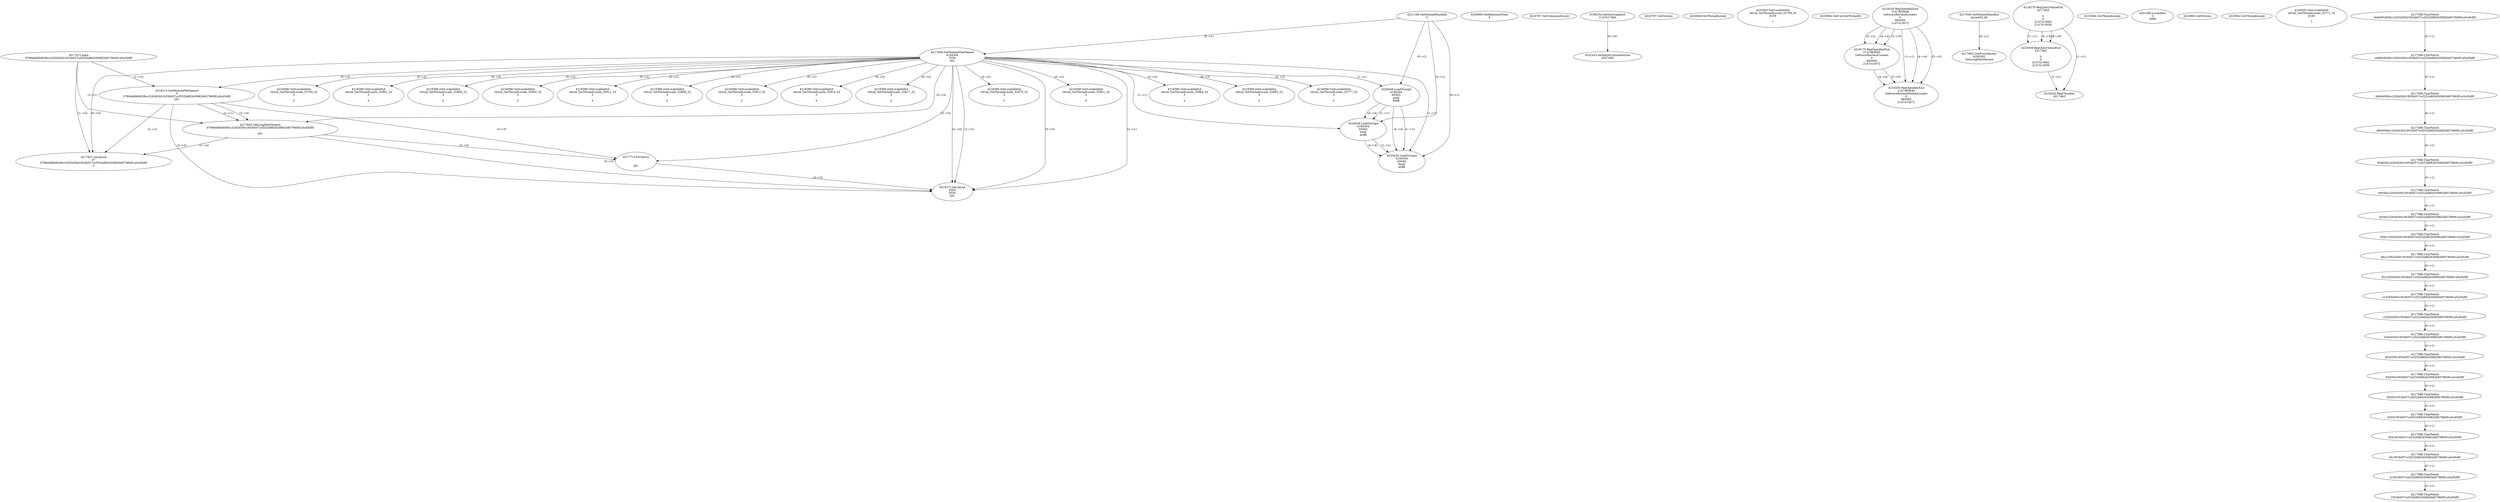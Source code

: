 // Global SCDG with merge call
digraph {
	0 [label="4517472.main
0789e8d80d058cc3283d3041953b057ccf252b882630982b85786081a5cd5df0"]
	1 [label="4221108.GetModuleHandleA
0"]
	2 [label="4209069.GetKeyboardType
0"]
	3 [label="4220767.GetCommandLineA
"]
	4 [label="4199254.GetStartupInfoA
2147417460"]
	5 [label="4220787.GetVersion
"]
	6 [label="4220849.GetThreadLocale
"]
	7 [label="4220502.GetLocaleInfoA
retval_GetThreadLocale_32768_32
4100

7"]
	8 [label="4220864.GetCurrentThreadId
"]
	9 [label="4217458.GetModuleFileNameA
4194304
PZM
261"]
	1 -> 9 [label="(0-->1)"]
	10 [label="4218115.GetModuleFileNameA
0
0789e8d80d058cc3283d3041953b057ccf252b882630982b85786081a5cd5df0
261"]
	0 -> 10 [label="(1-->2)"]
	9 -> 10 [label="(3-->3)"]
	11 [label="4218145.RegOpenKeyExA
2147483649
Software\Borland\Locales
0
983065
2147413072"]
	12 [label="4217645.GetModuleHandleA
kernel32.dll"]
	13 [label="4217662.GetProcAddress
6295592
GetLongPathNameA"]
	12 -> 13 [label="(0-->1)"]
	14 [label="4217692.GetLongPathNameA
0789e8d80d058cc3283d3041953b057ccf252b882630982b85786081a5cd5df0

261"]
	0 -> 14 [label="(1-->1)"]
	10 -> 14 [label="(2-->1)"]
	9 -> 14 [label="(3-->3)"]
	10 -> 14 [label="(3-->3)"]
	15 [label="4217714.lstrcpynA


261"]
	9 -> 15 [label="(3-->3)"]
	10 -> 15 [label="(3-->3)"]
	14 -> 15 [label="(3-->3)"]
	16 [label="4218278.RegQueryValueExA
4217463

0
0
2147413062
2147413056"]
	17 [label="4218308.RegQueryValueExA
4217463

0
0
2147413062
2147413056"]
	16 -> 17 [label="(1-->1)"]
	16 -> 17 [label="(5-->5)"]
	16 -> 17 [label="(6-->6)"]
	18 [label="4218342.RegCloseKey
4217463"]
	16 -> 18 [label="(1-->1)"]
	17 -> 18 [label="(1-->1)"]
	19 [label="4218371.lstrcpynA
PZM
PZM
261"]
	9 -> 19 [label="(2-->1)"]
	9 -> 19 [label="(2-->2)"]
	9 -> 19 [label="(3-->3)"]
	10 -> 19 [label="(3-->3)"]
	14 -> 19 [label="(3-->3)"]
	15 -> 19 [label="(3-->3)"]
	9 -> 19 [label="(2-->0)"]
	20 [label="4218384.GetThreadLocale
"]
	21 [label="4218390.GetLocaleInfoA
retval_GetThreadLocale_32879_32
3

5"]
	9 -> 21 [label="(0-->2)"]
	22 [label="4220426.LoadStringA
4194304
65503
pw@
4096"]
	1 -> 22 [label="(0-->1)"]
	9 -> 22 [label="(1-->1)"]
	23 [label="4220426.LoadStringA
4194304
65502
hw@
4096"]
	1 -> 23 [label="(0-->1)"]
	9 -> 23 [label="(1-->1)"]
	22 -> 23 [label="(1-->1)"]
	22 -> 23 [label="(4-->4)"]
	24 [label="4218175.RegOpenKeyExA
2147483650
Software\Borland\Locales
0
983065
2147413072"]
	11 -> 24 [label="(2-->2)"]
	11 -> 24 [label="(4-->4)"]
	11 -> 24 [label="(5-->5)"]
	25 [label="4218205.RegOpenKeyExA
2147483649
Software\Borland\Delphi\Locales
0
983065
2147413072"]
	11 -> 25 [label="(1-->1)"]
	11 -> 25 [label="(4-->4)"]
	24 -> 25 [label="(4-->4)"]
	11 -> 25 [label="(5-->5)"]
	24 -> 25 [label="(5-->5)"]
	26 [label="4218390.GetLocaleInfoA
retval_GetThreadLocale_32821_32
3

5"]
	9 -> 26 [label="(0-->2)"]
	27 [label="4201423.InitializeCriticalSection
4527560"]
	4 -> 27 [label="(0-->0)"]
	28 [label="4201484.LocalAlloc
0
4088"]
	29 [label="4218390.GetLocaleInfoA
retval_GetThreadLocale_32864_32
3

5"]
	9 -> 29 [label="(0-->2)"]
	30 [label="4220804.GetVersion
"]
	31 [label="4220832.GetThreadLocale
"]
	32 [label="4220502.GetLocaleInfoA
retval_GetThreadLocale_32771_32
4100

7"]
	33 [label="4218390.GetLocaleInfoA
retval_GetThreadLocale_32895_32
3

5"]
	9 -> 33 [label="(0-->2)"]
	34 [label="4220426.LoadStringA
4194304
65500
Xw@
4096"]
	1 -> 34 [label="(0-->1)"]
	9 -> 34 [label="(1-->1)"]
	22 -> 34 [label="(1-->1)"]
	23 -> 34 [label="(1-->1)"]
	22 -> 34 [label="(4-->4)"]
	23 -> 34 [label="(4-->4)"]
	35 [label="4217827.lstrcpynA
07
0789e8d80d058cc3283d3041953b057ccf252b882630982b85786081a5cd5df0
3"]
	0 -> 35 [label="(1-->2)"]
	10 -> 35 [label="(2-->2)"]
	14 -> 35 [label="(1-->2)"]
	9 -> 35 [label="(0-->3)"]
	36 [label="4217588.CharNextA
9e8d80d058cc3283d3041953b057ccf252b882630982b85786081a5cd5df0"]
	37 [label="4217588.CharNextA
e8d80d058cc3283d3041953b057ccf252b882630982b85786081a5cd5df0"]
	36 -> 37 [label="(0-->1)"]
	38 [label="4217588.CharNextA
8d80d058cc3283d3041953b057ccf252b882630982b85786081a5cd5df0"]
	37 -> 38 [label="(0-->1)"]
	39 [label="4217588.CharNextA
d80d058cc3283d3041953b057ccf252b882630982b85786081a5cd5df0"]
	38 -> 39 [label="(0-->1)"]
	40 [label="4217588.CharNextA
80d058cc3283d3041953b057ccf252b882630982b85786081a5cd5df0"]
	39 -> 40 [label="(0-->1)"]
	41 [label="4217588.CharNextA
0d058cc3283d3041953b057ccf252b882630982b85786081a5cd5df0"]
	40 -> 41 [label="(0-->1)"]
	42 [label="4217588.CharNextA
d058cc3283d3041953b057ccf252b882630982b85786081a5cd5df0"]
	41 -> 42 [label="(0-->1)"]
	43 [label="4217588.CharNextA
058cc3283d3041953b057ccf252b882630982b85786081a5cd5df0"]
	42 -> 43 [label="(0-->1)"]
	44 [label="4217588.CharNextA
58cc3283d3041953b057ccf252b882630982b85786081a5cd5df0"]
	43 -> 44 [label="(0-->1)"]
	45 [label="4217588.CharNextA
8cc3283d3041953b057ccf252b882630982b85786081a5cd5df0"]
	44 -> 45 [label="(0-->1)"]
	46 [label="4217588.CharNextA
cc3283d3041953b057ccf252b882630982b85786081a5cd5df0"]
	45 -> 46 [label="(0-->1)"]
	47 [label="4217588.CharNextA
c3283d3041953b057ccf252b882630982b85786081a5cd5df0"]
	46 -> 47 [label="(0-->1)"]
	48 [label="4217588.CharNextA
3283d3041953b057ccf252b882630982b85786081a5cd5df0"]
	47 -> 48 [label="(0-->1)"]
	49 [label="4217588.CharNextA
283d3041953b057ccf252b882630982b85786081a5cd5df0"]
	48 -> 49 [label="(0-->1)"]
	50 [label="4217588.CharNextA
83d3041953b057ccf252b882630982b85786081a5cd5df0"]
	49 -> 50 [label="(0-->1)"]
	51 [label="4217588.CharNextA
3d3041953b057ccf252b882630982b85786081a5cd5df0"]
	50 -> 51 [label="(0-->1)"]
	52 [label="4217588.CharNextA
d3041953b057ccf252b882630982b85786081a5cd5df0"]
	51 -> 52 [label="(0-->1)"]
	53 [label="4217588.CharNextA
3041953b057ccf252b882630982b85786081a5cd5df0"]
	52 -> 53 [label="(0-->1)"]
	54 [label="4217588.CharNextA
041953b057ccf252b882630982b85786081a5cd5df0"]
	53 -> 54 [label="(0-->1)"]
	55 [label="4217588.CharNextA
41953b057ccf252b882630982b85786081a5cd5df0"]
	54 -> 55 [label="(0-->1)"]
	56 [label="4217588.CharNextA
1953b057ccf252b882630982b85786081a5cd5df0"]
	55 -> 56 [label="(0-->1)"]
	57 [label="4218390.GetLocaleInfoA
retval_GetThreadLocale_32777_32
3

5"]
	9 -> 57 [label="(0-->2)"]
	58 [label="4218390.GetLocaleInfoA
retval_GetThreadLocale_32794_32
3

5"]
	9 -> 58 [label="(0-->2)"]
	59 [label="4218390.GetLocaleInfoA
retval_GetThreadLocale_32801_32
3

5"]
	9 -> 59 [label="(0-->2)"]
	60 [label="4218390.GetLocaleInfoA
retval_GetThreadLocale_32800_32
3

5"]
	9 -> 60 [label="(0-->2)"]
	61 [label="4218390.GetLocaleInfoA
retval_GetThreadLocale_32802_32
3

5"]
	9 -> 61 [label="(0-->2)"]
	62 [label="4218390.GetLocaleInfoA
retval_GetThreadLocale_32811_32
3

5"]
	9 -> 62 [label="(0-->2)"]
	63 [label="4218390.GetLocaleInfoA
retval_GetThreadLocale_32808_32
3

5"]
	9 -> 63 [label="(0-->2)"]
	64 [label="4218390.GetLocaleInfoA
retval_GetThreadLocale_32812_32
3

5"]
	9 -> 64 [label="(0-->2)"]
	65 [label="4218390.GetLocaleInfoA
retval_GetThreadLocale_32818_32
3

5"]
	9 -> 65 [label="(0-->2)"]
	66 [label="4218390.GetLocaleInfoA
retval_GetThreadLocale_32817_32
3

5"]
	9 -> 66 [label="(0-->2)"]
}
